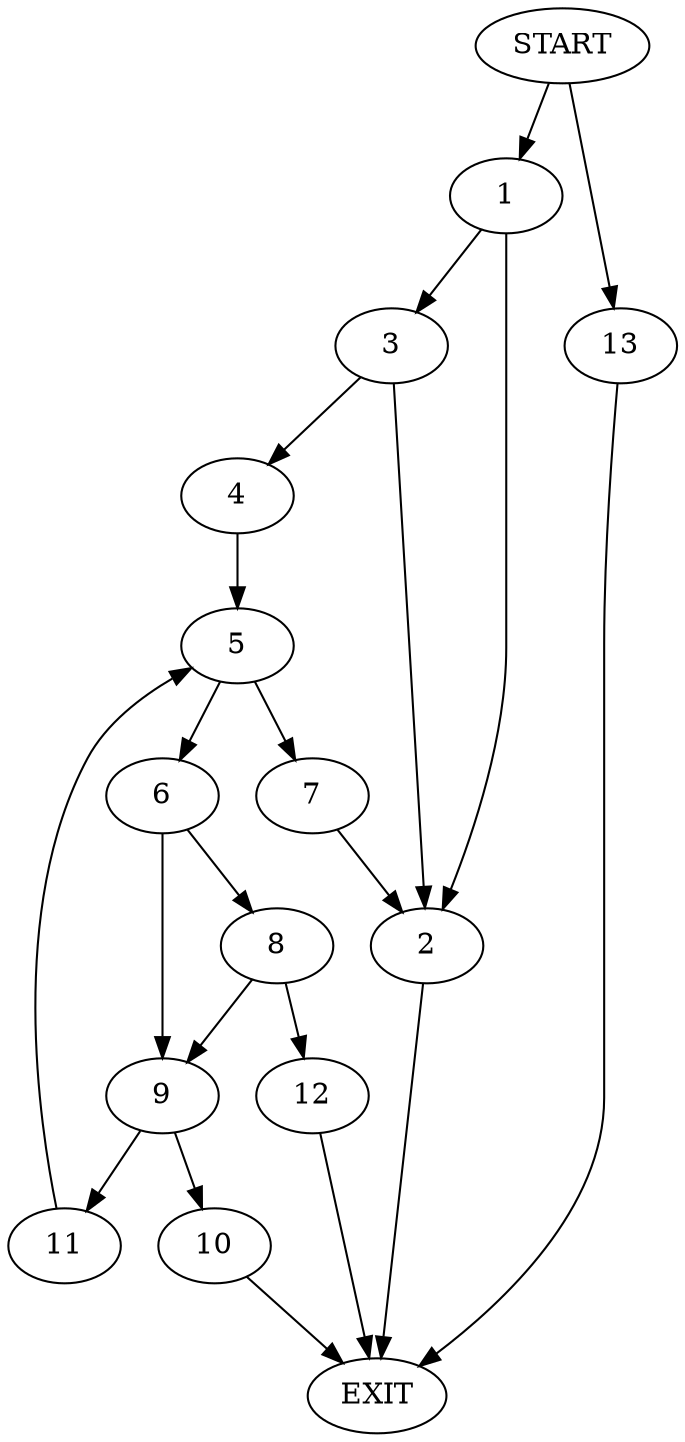 digraph {
0 [label="START"]
14 [label="EXIT"]
0 -> 1
1 -> 2
1 -> 3
2 -> 14
3 -> 2
3 -> 4
4 -> 5
5 -> 6
5 -> 7
7 -> 2
6 -> 8
6 -> 9
9 -> 10
9 -> 11
8 -> 9
8 -> 12
12 -> 14
10 -> 14
11 -> 5
0 -> 13
13 -> 14
}
